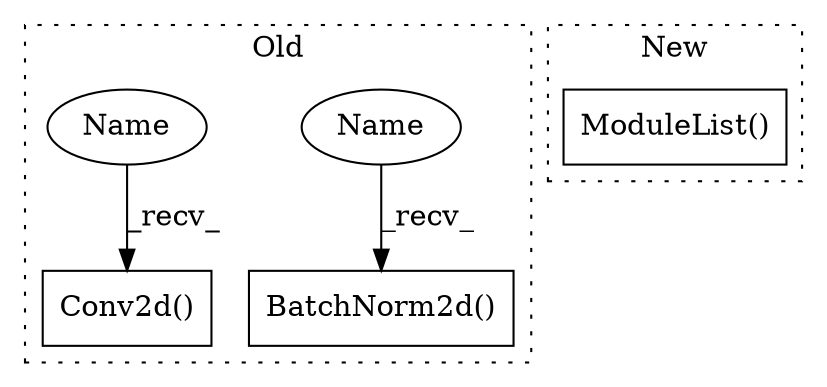 digraph G {
subgraph cluster0 {
1 [label="BatchNorm2d()" a="75" s="588,605" l="15,1" shape="box"];
3 [label="Conv2d()" a="75" s="388,404" l="10,26" shape="box"];
4 [label="Name" a="87" s="588" l="2" shape="ellipse"];
5 [label="Name" a="87" s="388" l="2" shape="ellipse"];
label = "Old";
style="dotted";
}
subgraph cluster1 {
2 [label="ModuleList()" a="75" s="777" l="15" shape="box"];
label = "New";
style="dotted";
}
4 -> 1 [label="_recv_"];
5 -> 3 [label="_recv_"];
}